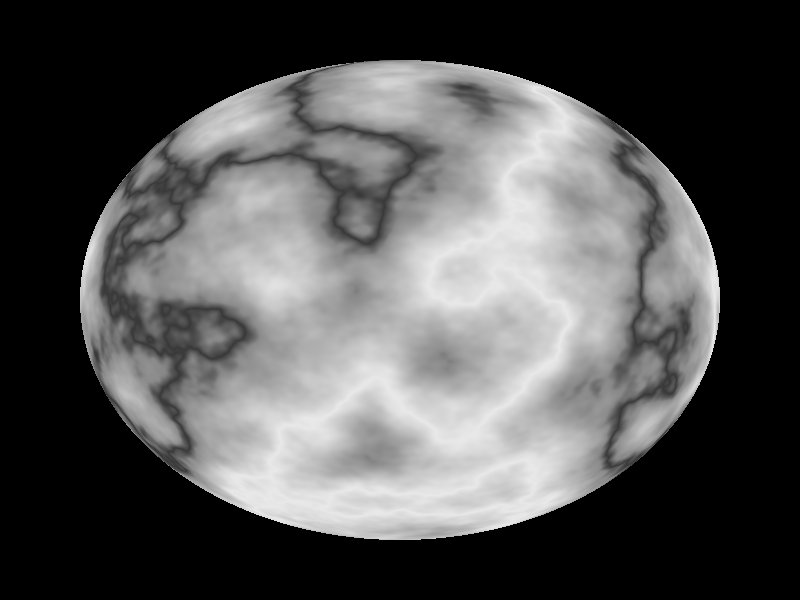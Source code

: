 #include "colors.inc"
#include "textures.inc"
#include "finish.inc"

global_settings {
	assumed_gamma 2.0
}

camera {
	orthographic
	up z*2.5
	right x*2.5
	location <0,50,-100>
	look_at <0,0,0>
}

#declare SideView =
camera {
	up y
	right x
	location <-2,1,-1>
	look_at <0,0,0>
}

//camera { SideView }

light_source {
	<-100,250,100>
	color White
}

// Generate all rotations
union {
	sphere {
		<0,0,0>,1
		pigment { White_Marble }
		finish {
			Dull
			ambient 0.4
		}
	}

	rotate <360*clock,360*clock,30>
}

